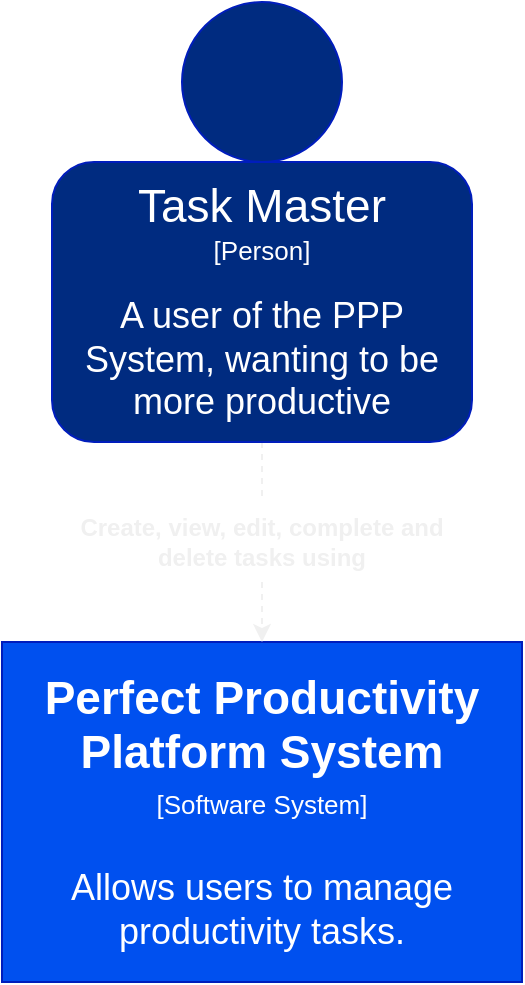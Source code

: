 <mxfile version="13.6.5">
    <diagram id="9JA9_Uzxs-ETfmpxqB9q" name="Context">
        <mxGraphModel dx="1214" dy="580" grid="1" gridSize="10" guides="1" tooltips="1" connect="1" arrows="1" fold="1" page="1" pageScale="1" pageWidth="850" pageHeight="1100" math="0" shadow="0">
            <root>
                <mxCell id="0"/>
                <mxCell id="1" parent="0"/>
                <mxCell id="2" value="&lt;b&gt;&lt;font style=&quot;font-size: 23px&quot;&gt;Perfect Productivity Platform System&lt;/font&gt;&lt;/b&gt;&lt;br&gt;&lt;font style=&quot;font-size: 13px&quot;&gt;[Software System]&lt;/font&gt;&lt;br&gt;&lt;br&gt;Allows users to manage productivity tasks." style="rounded=0;whiteSpace=wrap;html=1;fontSize=18;fillColor=#0050ef;strokeColor=#001DBC;fontColor=#ffffff;" parent="1" vertex="1">
                    <mxGeometry x="295" y="420" width="260" height="170" as="geometry"/>
                </mxCell>
                <mxCell id="3" value="" style="endArrow=none;html=1;fontSize=18;dashed=1;endFill=0;exitX=0.5;exitY=1;exitDx=0;exitDy=0;strokeColor=#F0F0F0;" parent="1" source="11" target="4" edge="1">
                    <mxGeometry width="50" height="50" relative="1" as="geometry">
                        <mxPoint x="425.5" y="329.5" as="sourcePoint"/>
                        <mxPoint x="420" y="490" as="targetPoint"/>
                    </mxGeometry>
                </mxCell>
                <mxCell id="4" value="Create, view, edit, complete and delete tasks using" style="text;html=1;strokeColor=none;fillColor=none;align=center;verticalAlign=middle;whiteSpace=wrap;rounded=0;fontStyle=1;fontColor=#F0F0F0;" parent="1" vertex="1">
                    <mxGeometry x="330" y="350" width="190" height="40" as="geometry"/>
                </mxCell>
                <mxCell id="5" value="" style="endArrow=classic;html=1;fontSize=18;dashed=1;endFill=1;exitX=0.5;exitY=1;exitDx=0;exitDy=0;entryX=0.5;entryY=0;entryDx=0;entryDy=0;strokeColor=#F0F0F0;" parent="1" source="4" target="2" edge="1">
                    <mxGeometry width="50" height="50" relative="1" as="geometry">
                        <mxPoint x="430" y="360" as="sourcePoint"/>
                        <mxPoint x="430" y="400" as="targetPoint"/>
                    </mxGeometry>
                </mxCell>
                <mxCell id="8" value="" style="ellipse;whiteSpace=wrap;html=1;strokeColor=#001DBC;fontColor=#ffffff;fillColor=#002B80;" parent="1" vertex="1">
                    <mxGeometry x="385" y="100" width="80" height="80" as="geometry"/>
                </mxCell>
                <mxCell id="11" value="&lt;font style=&quot;font-size: 23px&quot;&gt;Task Master&lt;/font&gt;&lt;br&gt;&lt;font style=&quot;font-size: 13px&quot;&gt;[Person]&lt;/font&gt;&lt;br&gt;&lt;br&gt;&lt;font style=&quot;font-size: 18px&quot;&gt;A user of the PPP System, wanting to be more productive&lt;/font&gt;" style="rounded=1;whiteSpace=wrap;html=1;strokeColor=#001DBC;fontColor=#ffffff;fillColor=#002B80;" parent="1" vertex="1">
                    <mxGeometry x="320" y="180" width="210" height="140" as="geometry"/>
                </mxCell>
            </root>
        </mxGraphModel>
    </diagram>
</mxfile>